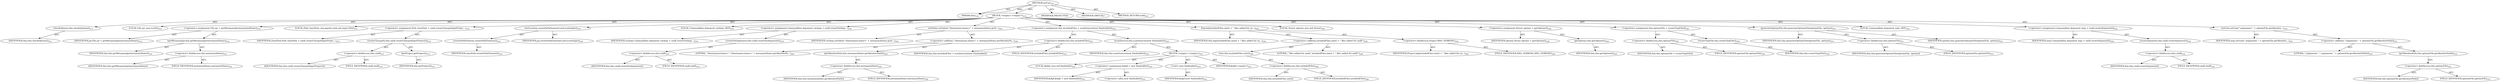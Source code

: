 digraph "setUp" {  
"111669149706" [label = <(METHOD,setUp)<SUB>210</SUB>> ]
"115964116997" [label = <(PARAM,this)<SUB>210</SUB>> ]
"25769803790" [label = <(BLOCK,&lt;empty&gt;,&lt;empty&gt;)<SUB>210</SUB>> ]
"30064771149" [label = <(checkOptions,this.checkOptions())<SUB>211</SUB>> ]
"68719476744" [label = <(IDENTIFIER,this,this.checkOptions())<SUB>211</SUB>> ]
"94489280513" [label = <(LOCAL,File jar: java.io.File)<SUB>214</SUB>> ]
"30064771150" [label = <(&lt;operator&gt;.assignment,File jar = getMetamataJar(metamataHome))<SUB>214</SUB>> ]
"68719476796" [label = <(IDENTIFIER,jar,File jar = getMetamataJar(metamataHome))<SUB>214</SUB>> ]
"30064771151" [label = <(getMetamataJar,this.getMetamataJar(metamataHome))<SUB>214</SUB>> ]
"68719476745" [label = <(IDENTIFIER,this,this.getMetamataJar(metamataHome))<SUB>214</SUB>> ]
"30064771152" [label = <(&lt;operator&gt;.fieldAccess,this.metamataHome)<SUB>214</SUB>> ]
"68719476797" [label = <(IDENTIFIER,this,this.getMetamataJar(metamataHome))> ]
"55834574880" [label = <(FIELD_IDENTIFIER,metamataHome,metamataHome)<SUB>214</SUB>> ]
"94489280514" [label = <(LOCAL,Path classPath: org.apache.tools.ant.types.Path)<SUB>215</SUB>> ]
"30064771153" [label = <(&lt;operator&gt;.assignment,Path classPath = cmdl.createClasspath(getProjec...)<SUB>215</SUB>> ]
"68719476798" [label = <(IDENTIFIER,classPath,Path classPath = cmdl.createClasspath(getProjec...)<SUB>215</SUB>> ]
"30064771154" [label = <(createClasspath,this.cmdl.createClasspath(getProject()))<SUB>215</SUB>> ]
"30064771155" [label = <(&lt;operator&gt;.fieldAccess,this.cmdl)<SUB>215</SUB>> ]
"68719476799" [label = <(IDENTIFIER,this,this.cmdl.createClasspath(getProject()))> ]
"55834574881" [label = <(FIELD_IDENTIFIER,cmdl,cmdl)<SUB>215</SUB>> ]
"30064771156" [label = <(getProject,getProject())<SUB>215</SUB>> ]
"68719476746" [label = <(IDENTIFIER,this,getProject())<SUB>215</SUB>> ]
"30064771157" [label = <(setLocation,createPathElement().setLocation(jar))<SUB>216</SUB>> ]
"30064771158" [label = <(createPathElement,createPathElement())<SUB>216</SUB>> ]
"68719476800" [label = <(IDENTIFIER,classPath,createPathElement())<SUB>216</SUB>> ]
"68719476801" [label = <(IDENTIFIER,jar,createPathElement().setLocation(jar))<SUB>216</SUB>> ]
"94489280515" [label = <(LOCAL,Commandline.Argument vmArgs: ANY)<SUB>219</SUB>> ]
"30064771159" [label = <(&lt;operator&gt;.assignment,Commandline.Argument vmArgs = cmdl.createVmArgu...)<SUB>219</SUB>> ]
"68719476802" [label = <(IDENTIFIER,vmArgs,Commandline.Argument vmArgs = cmdl.createVmArgu...)<SUB>219</SUB>> ]
"30064771160" [label = <(createVmArgument,this.cmdl.createVmArgument())<SUB>219</SUB>> ]
"30064771161" [label = <(&lt;operator&gt;.fieldAccess,this.cmdl)<SUB>219</SUB>> ]
"68719476803" [label = <(IDENTIFIER,this,this.cmdl.createVmArgument())> ]
"55834574882" [label = <(FIELD_IDENTIFIER,cmdl,cmdl)<SUB>219</SUB>> ]
"30064771162" [label = <(setValue,setValue(&quot;-Dmetamata.home=&quot; + metamataHome.getA...)<SUB>220</SUB>> ]
"68719476804" [label = <(IDENTIFIER,vmArgs,setValue(&quot;-Dmetamata.home=&quot; + metamataHome.getA...)<SUB>220</SUB>> ]
"30064771163" [label = <(&lt;operator&gt;.addition,&quot;-Dmetamata.home=&quot; + metamataHome.getAbsolutePa...)<SUB>220</SUB>> ]
"90194313229" [label = <(LITERAL,&quot;-Dmetamata.home=&quot;,&quot;-Dmetamata.home=&quot; + metamataHome.getAbsolutePa...)<SUB>220</SUB>> ]
"30064771164" [label = <(getAbsolutePath,this.metamataHome.getAbsolutePath())<SUB>220</SUB>> ]
"30064771165" [label = <(&lt;operator&gt;.fieldAccess,this.metamataHome)<SUB>220</SUB>> ]
"68719476805" [label = <(IDENTIFIER,this,this.metamataHome.getAbsolutePath())> ]
"55834574883" [label = <(FIELD_IDENTIFIER,metamataHome,metamataHome)<SUB>220</SUB>> ]
"30064771166" [label = <(&lt;operator&gt;.assignment,this.includedFiles = scanSources(new Hashtable()))<SUB>223</SUB>> ]
"30064771167" [label = <(&lt;operator&gt;.fieldAccess,this.includedFiles)<SUB>223</SUB>> ]
"68719476806" [label = <(IDENTIFIER,this,this.includedFiles = scanSources(new Hashtable()))> ]
"55834574884" [label = <(FIELD_IDENTIFIER,includedFiles,includedFiles)<SUB>223</SUB>> ]
"30064771168" [label = <(scanSources,this.scanSources(new Hashtable()))<SUB>223</SUB>> ]
"68719476747" [label = <(IDENTIFIER,this,this.scanSources(new Hashtable()))<SUB>223</SUB>> ]
"25769803791" [label = <(BLOCK,&lt;empty&gt;,&lt;empty&gt;)<SUB>223</SUB>> ]
"94489280516" [label = <(LOCAL,$obj0: java.util.Hashtable)<SUB>223</SUB>> ]
"30064771169" [label = <(&lt;operator&gt;.assignment,$obj0 = new Hashtable())<SUB>223</SUB>> ]
"68719476807" [label = <(IDENTIFIER,$obj0,$obj0 = new Hashtable())<SUB>223</SUB>> ]
"30064771170" [label = <(&lt;operator&gt;.alloc,new Hashtable())<SUB>223</SUB>> ]
"30064771171" [label = <(&lt;init&gt;,new Hashtable())<SUB>223</SUB>> ]
"68719476808" [label = <(IDENTIFIER,$obj0,new Hashtable())<SUB>223</SUB>> ]
"68719476809" [label = <(IDENTIFIER,$obj0,&lt;empty&gt;)<SUB>223</SUB>> ]
"30064771172" [label = <(log,log(includedFiles.size() + &quot; files added for au...)<SUB>226</SUB>> ]
"68719476748" [label = <(IDENTIFIER,this,log(includedFiles.size() + &quot; files added for au...)<SUB>226</SUB>> ]
"30064771173" [label = <(&lt;operator&gt;.addition,includedFiles.size() + &quot; files added for audit&quot;)<SUB>226</SUB>> ]
"30064771174" [label = <(size,this.includedFiles.size())<SUB>226</SUB>> ]
"30064771175" [label = <(&lt;operator&gt;.fieldAccess,this.includedFiles)<SUB>226</SUB>> ]
"68719476810" [label = <(IDENTIFIER,this,this.includedFiles.size())> ]
"55834574885" [label = <(FIELD_IDENTIFIER,includedFiles,includedFiles)<SUB>226</SUB>> ]
"90194313230" [label = <(LITERAL,&quot; files added for audit&quot;,includedFiles.size() + &quot; files added for audit&quot;)<SUB>226</SUB>> ]
"30064771176" [label = <(&lt;operator&gt;.fieldAccess,Project.MSG_VERBOSE)<SUB>226</SUB>> ]
"68719476811" [label = <(IDENTIFIER,Project,log(includedFiles.size() + &quot; files added for au...)<SUB>226</SUB>> ]
"55834574886" [label = <(FIELD_IDENTIFIER,MSG_VERBOSE,MSG_VERBOSE)<SUB>226</SUB>> ]
"94489280517" [label = <(LOCAL,Vector options: java.util.Vector)<SUB>229</SUB>> ]
"30064771177" [label = <(&lt;operator&gt;.assignment,Vector options = getOptions())<SUB>229</SUB>> ]
"68719476812" [label = <(IDENTIFIER,options,Vector options = getOptions())<SUB>229</SUB>> ]
"30064771178" [label = <(getOptions,this.getOptions())<SUB>229</SUB>> ]
"68719476749" [label = <(IDENTIFIER,this,this.getOptions())<SUB>229</SUB>> ]
"30064771179" [label = <(&lt;operator&gt;.assignment,this.optionsFile = createTmpFile())<SUB>230</SUB>> ]
"30064771180" [label = <(&lt;operator&gt;.fieldAccess,this.optionsFile)<SUB>230</SUB>> ]
"68719476813" [label = <(IDENTIFIER,this,this.optionsFile = createTmpFile())> ]
"55834574887" [label = <(FIELD_IDENTIFIER,optionsFile,optionsFile)<SUB>230</SUB>> ]
"30064771181" [label = <(createTmpFile,this.createTmpFile())<SUB>230</SUB>> ]
"68719476750" [label = <(IDENTIFIER,this,this.createTmpFile())<SUB>230</SUB>> ]
"30064771182" [label = <(generateOptionsFile,this.generateOptionsFile(optionsFile, options))<SUB>231</SUB>> ]
"68719476751" [label = <(IDENTIFIER,this,this.generateOptionsFile(optionsFile, options))<SUB>231</SUB>> ]
"30064771183" [label = <(&lt;operator&gt;.fieldAccess,this.optionsFile)<SUB>231</SUB>> ]
"68719476814" [label = <(IDENTIFIER,this,this.generateOptionsFile(optionsFile, options))> ]
"55834574888" [label = <(FIELD_IDENTIFIER,optionsFile,optionsFile)<SUB>231</SUB>> ]
"68719476815" [label = <(IDENTIFIER,options,this.generateOptionsFile(optionsFile, options))<SUB>231</SUB>> ]
"94489280518" [label = <(LOCAL,Commandline.Argument args: ANY)<SUB>232</SUB>> ]
"30064771184" [label = <(&lt;operator&gt;.assignment,Commandline.Argument args = cmdl.createArgument())<SUB>232</SUB>> ]
"68719476816" [label = <(IDENTIFIER,args,Commandline.Argument args = cmdl.createArgument())<SUB>232</SUB>> ]
"30064771185" [label = <(createArgument,this.cmdl.createArgument())<SUB>232</SUB>> ]
"30064771186" [label = <(&lt;operator&gt;.fieldAccess,this.cmdl)<SUB>232</SUB>> ]
"68719476817" [label = <(IDENTIFIER,this,this.cmdl.createArgument())> ]
"55834574889" [label = <(FIELD_IDENTIFIER,cmdl,cmdl)<SUB>232</SUB>> ]
"30064771187" [label = <(setLine,setLine(&quot;-arguments &quot; + optionsFile.getAbsolute...)<SUB>233</SUB>> ]
"68719476818" [label = <(IDENTIFIER,args,setLine(&quot;-arguments &quot; + optionsFile.getAbsolute...)<SUB>233</SUB>> ]
"30064771188" [label = <(&lt;operator&gt;.addition,&quot;-arguments &quot; + optionsFile.getAbsolutePath())<SUB>233</SUB>> ]
"90194313231" [label = <(LITERAL,&quot;-arguments &quot;,&quot;-arguments &quot; + optionsFile.getAbsolutePath())<SUB>233</SUB>> ]
"30064771189" [label = <(getAbsolutePath,this.optionsFile.getAbsolutePath())<SUB>233</SUB>> ]
"30064771190" [label = <(&lt;operator&gt;.fieldAccess,this.optionsFile)<SUB>233</SUB>> ]
"68719476819" [label = <(IDENTIFIER,this,this.optionsFile.getAbsolutePath())> ]
"55834574890" [label = <(FIELD_IDENTIFIER,optionsFile,optionsFile)<SUB>233</SUB>> ]
"133143986203" [label = <(MODIFIER,PROTECTED)> ]
"133143986204" [label = <(MODIFIER,VIRTUAL)> ]
"128849018890" [label = <(METHOD_RETURN,void)<SUB>210</SUB>> ]
  "111669149706" -> "115964116997"  [ label = "AST: "] 
  "111669149706" -> "25769803790"  [ label = "AST: "] 
  "111669149706" -> "133143986203"  [ label = "AST: "] 
  "111669149706" -> "133143986204"  [ label = "AST: "] 
  "111669149706" -> "128849018890"  [ label = "AST: "] 
  "25769803790" -> "30064771149"  [ label = "AST: "] 
  "25769803790" -> "94489280513"  [ label = "AST: "] 
  "25769803790" -> "30064771150"  [ label = "AST: "] 
  "25769803790" -> "94489280514"  [ label = "AST: "] 
  "25769803790" -> "30064771153"  [ label = "AST: "] 
  "25769803790" -> "30064771157"  [ label = "AST: "] 
  "25769803790" -> "94489280515"  [ label = "AST: "] 
  "25769803790" -> "30064771159"  [ label = "AST: "] 
  "25769803790" -> "30064771162"  [ label = "AST: "] 
  "25769803790" -> "30064771166"  [ label = "AST: "] 
  "25769803790" -> "30064771172"  [ label = "AST: "] 
  "25769803790" -> "94489280517"  [ label = "AST: "] 
  "25769803790" -> "30064771177"  [ label = "AST: "] 
  "25769803790" -> "30064771179"  [ label = "AST: "] 
  "25769803790" -> "30064771182"  [ label = "AST: "] 
  "25769803790" -> "94489280518"  [ label = "AST: "] 
  "25769803790" -> "30064771184"  [ label = "AST: "] 
  "25769803790" -> "30064771187"  [ label = "AST: "] 
  "30064771149" -> "68719476744"  [ label = "AST: "] 
  "30064771150" -> "68719476796"  [ label = "AST: "] 
  "30064771150" -> "30064771151"  [ label = "AST: "] 
  "30064771151" -> "68719476745"  [ label = "AST: "] 
  "30064771151" -> "30064771152"  [ label = "AST: "] 
  "30064771152" -> "68719476797"  [ label = "AST: "] 
  "30064771152" -> "55834574880"  [ label = "AST: "] 
  "30064771153" -> "68719476798"  [ label = "AST: "] 
  "30064771153" -> "30064771154"  [ label = "AST: "] 
  "30064771154" -> "30064771155"  [ label = "AST: "] 
  "30064771154" -> "30064771156"  [ label = "AST: "] 
  "30064771155" -> "68719476799"  [ label = "AST: "] 
  "30064771155" -> "55834574881"  [ label = "AST: "] 
  "30064771156" -> "68719476746"  [ label = "AST: "] 
  "30064771157" -> "30064771158"  [ label = "AST: "] 
  "30064771157" -> "68719476801"  [ label = "AST: "] 
  "30064771158" -> "68719476800"  [ label = "AST: "] 
  "30064771159" -> "68719476802"  [ label = "AST: "] 
  "30064771159" -> "30064771160"  [ label = "AST: "] 
  "30064771160" -> "30064771161"  [ label = "AST: "] 
  "30064771161" -> "68719476803"  [ label = "AST: "] 
  "30064771161" -> "55834574882"  [ label = "AST: "] 
  "30064771162" -> "68719476804"  [ label = "AST: "] 
  "30064771162" -> "30064771163"  [ label = "AST: "] 
  "30064771163" -> "90194313229"  [ label = "AST: "] 
  "30064771163" -> "30064771164"  [ label = "AST: "] 
  "30064771164" -> "30064771165"  [ label = "AST: "] 
  "30064771165" -> "68719476805"  [ label = "AST: "] 
  "30064771165" -> "55834574883"  [ label = "AST: "] 
  "30064771166" -> "30064771167"  [ label = "AST: "] 
  "30064771166" -> "30064771168"  [ label = "AST: "] 
  "30064771167" -> "68719476806"  [ label = "AST: "] 
  "30064771167" -> "55834574884"  [ label = "AST: "] 
  "30064771168" -> "68719476747"  [ label = "AST: "] 
  "30064771168" -> "25769803791"  [ label = "AST: "] 
  "25769803791" -> "94489280516"  [ label = "AST: "] 
  "25769803791" -> "30064771169"  [ label = "AST: "] 
  "25769803791" -> "30064771171"  [ label = "AST: "] 
  "25769803791" -> "68719476809"  [ label = "AST: "] 
  "30064771169" -> "68719476807"  [ label = "AST: "] 
  "30064771169" -> "30064771170"  [ label = "AST: "] 
  "30064771171" -> "68719476808"  [ label = "AST: "] 
  "30064771172" -> "68719476748"  [ label = "AST: "] 
  "30064771172" -> "30064771173"  [ label = "AST: "] 
  "30064771172" -> "30064771176"  [ label = "AST: "] 
  "30064771173" -> "30064771174"  [ label = "AST: "] 
  "30064771173" -> "90194313230"  [ label = "AST: "] 
  "30064771174" -> "30064771175"  [ label = "AST: "] 
  "30064771175" -> "68719476810"  [ label = "AST: "] 
  "30064771175" -> "55834574885"  [ label = "AST: "] 
  "30064771176" -> "68719476811"  [ label = "AST: "] 
  "30064771176" -> "55834574886"  [ label = "AST: "] 
  "30064771177" -> "68719476812"  [ label = "AST: "] 
  "30064771177" -> "30064771178"  [ label = "AST: "] 
  "30064771178" -> "68719476749"  [ label = "AST: "] 
  "30064771179" -> "30064771180"  [ label = "AST: "] 
  "30064771179" -> "30064771181"  [ label = "AST: "] 
  "30064771180" -> "68719476813"  [ label = "AST: "] 
  "30064771180" -> "55834574887"  [ label = "AST: "] 
  "30064771181" -> "68719476750"  [ label = "AST: "] 
  "30064771182" -> "68719476751"  [ label = "AST: "] 
  "30064771182" -> "30064771183"  [ label = "AST: "] 
  "30064771182" -> "68719476815"  [ label = "AST: "] 
  "30064771183" -> "68719476814"  [ label = "AST: "] 
  "30064771183" -> "55834574888"  [ label = "AST: "] 
  "30064771184" -> "68719476816"  [ label = "AST: "] 
  "30064771184" -> "30064771185"  [ label = "AST: "] 
  "30064771185" -> "30064771186"  [ label = "AST: "] 
  "30064771186" -> "68719476817"  [ label = "AST: "] 
  "30064771186" -> "55834574889"  [ label = "AST: "] 
  "30064771187" -> "68719476818"  [ label = "AST: "] 
  "30064771187" -> "30064771188"  [ label = "AST: "] 
  "30064771188" -> "90194313231"  [ label = "AST: "] 
  "30064771188" -> "30064771189"  [ label = "AST: "] 
  "30064771189" -> "30064771190"  [ label = "AST: "] 
  "30064771190" -> "68719476819"  [ label = "AST: "] 
  "30064771190" -> "55834574890"  [ label = "AST: "] 
  "111669149706" -> "115964116997"  [ label = "DDG: "] 
}
